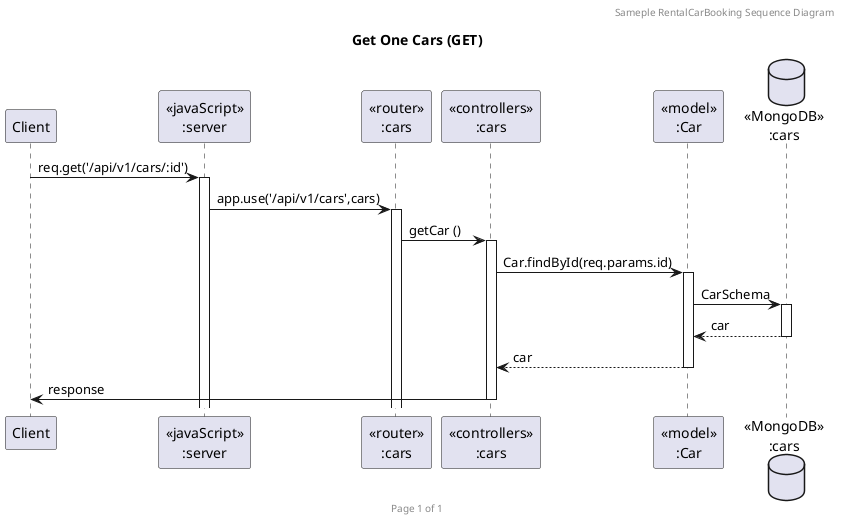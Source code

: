 @startuml Get One Cars (GET)

header Sameple RentalCarBooking Sequence Diagram
footer Page %page% of %lastpage%
title "Get One Cars (GET)"

participant "Client" as client
participant "<<javaScript>>\n:server" as server
participant "<<router>>\n:cars" as routerCars
participant "<<controllers>>\n:cars" as controllersCars
participant "<<model>>\n:Car" as modelCar
database "<<MongoDB>>\n:cars" as CarsDatabase

client->server ++:req.get('/api/v1/cars/:id')
server->routerCars ++:app.use('/api/v1/cars',cars)
routerCars -> controllersCars ++:getCar ()
controllersCars->modelCar ++:Car.findById(req.params.id)
modelCar->CarsDatabase ++:CarSchema
CarsDatabase --> modelCar --:car
modelCar --> controllersCars --:car
controllersCars->client --:response

@enduml